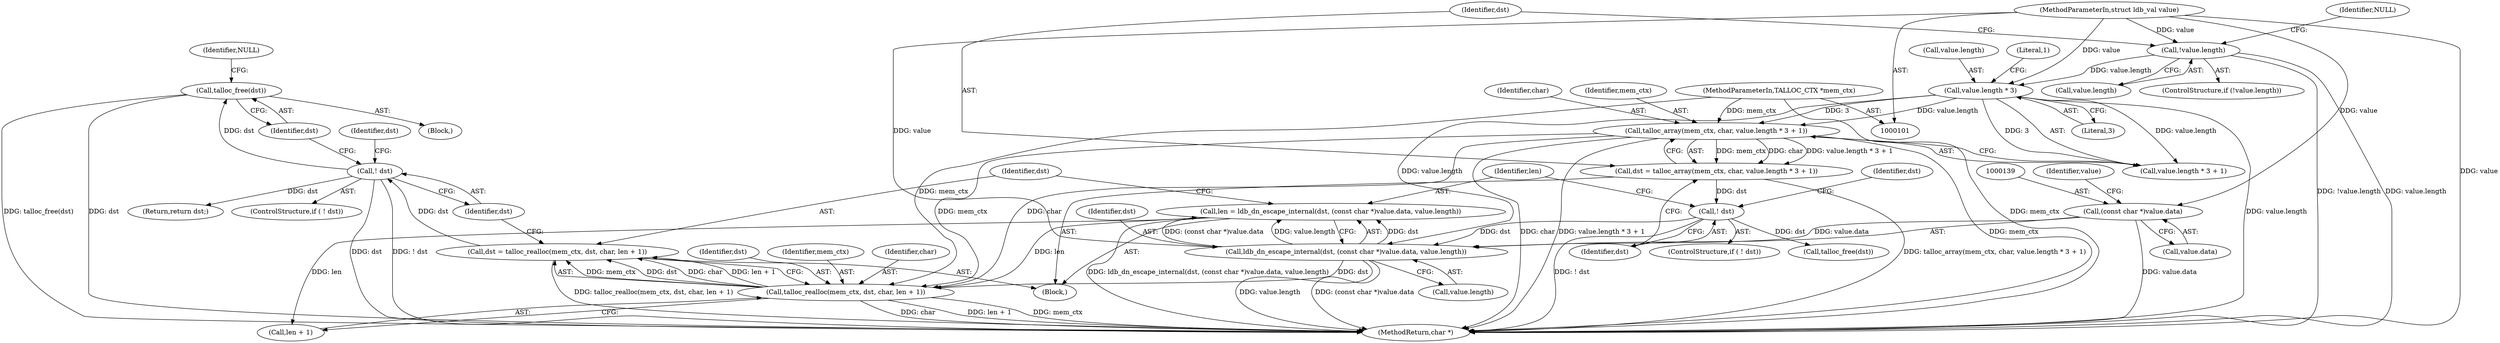 digraph "0_samba_0454b95657846fcecf0f51b6f1194faac02518bd@API" {
"1000159" [label="(Call,talloc_free(dst))"];
"1000156" [label="(Call,! dst)"];
"1000146" [label="(Call,dst = talloc_realloc(mem_ctx, dst, char, len + 1))"];
"1000148" [label="(Call,talloc_realloc(mem_ctx, dst, char, len + 1))"];
"1000116" [label="(Call,talloc_array(mem_ctx, char, value.length * 3 + 1))"];
"1000102" [label="(MethodParameterIn,TALLOC_CTX *mem_ctx)"];
"1000120" [label="(Call,value.length * 3)"];
"1000108" [label="(Call,!value.length)"];
"1000103" [label="(MethodParameterIn,struct ldb_val value)"];
"1000136" [label="(Call,ldb_dn_escape_internal(dst, (const char *)value.data, value.length))"];
"1000127" [label="(Call,! dst)"];
"1000114" [label="(Call,dst = talloc_array(mem_ctx, char, value.length * 3 + 1))"];
"1000138" [label="(Call,(const char *)value.data)"];
"1000134" [label="(Call,len = ldb_dn_escape_internal(dst, (const char *)value.data, value.length))"];
"1000116" [label="(Call,talloc_array(mem_ctx, char, value.length * 3 + 1))"];
"1000143" [label="(Call,value.length)"];
"1000124" [label="(Literal,3)"];
"1000156" [label="(Call,! dst)"];
"1000114" [label="(Call,dst = talloc_array(mem_ctx, char, value.length * 3 + 1))"];
"1000137" [label="(Identifier,dst)"];
"1000128" [label="(Identifier,dst)"];
"1000168" [label="(Return,return dst;)"];
"1000150" [label="(Identifier,dst)"];
"1000134" [label="(Call,len = ldb_dn_escape_internal(dst, (const char *)value.data, value.length))"];
"1000118" [label="(Identifier,char)"];
"1000155" [label="(ControlStructure,if ( ! dst))"];
"1000152" [label="(Call,len + 1)"];
"1000125" [label="(Literal,1)"];
"1000115" [label="(Identifier,dst)"];
"1000119" [label="(Call,value.length * 3 + 1)"];
"1000159" [label="(Call,talloc_free(dst))"];
"1000120" [label="(Call,value.length * 3)"];
"1000140" [label="(Call,value.data)"];
"1000162" [label="(Identifier,NULL)"];
"1000138" [label="(Call,(const char *)value.data)"];
"1000157" [label="(Identifier,dst)"];
"1000108" [label="(Call,!value.length)"];
"1000127" [label="(Call,! dst)"];
"1000126" [label="(ControlStructure,if ( ! dst))"];
"1000130" [label="(Call,talloc_free(dst))"];
"1000144" [label="(Identifier,value)"];
"1000117" [label="(Identifier,mem_ctx)"];
"1000107" [label="(ControlStructure,if (!value.length))"];
"1000170" [label="(MethodReturn,char *)"];
"1000103" [label="(MethodParameterIn,struct ldb_val value)"];
"1000146" [label="(Call,dst = talloc_realloc(mem_ctx, dst, char, len + 1))"];
"1000121" [label="(Call,value.length)"];
"1000135" [label="(Identifier,len)"];
"1000158" [label="(Block,)"];
"1000148" [label="(Call,talloc_realloc(mem_ctx, dst, char, len + 1))"];
"1000149" [label="(Identifier,mem_ctx)"];
"1000102" [label="(MethodParameterIn,TALLOC_CTX *mem_ctx)"];
"1000113" [label="(Identifier,NULL)"];
"1000109" [label="(Call,value.length)"];
"1000160" [label="(Identifier,dst)"];
"1000147" [label="(Identifier,dst)"];
"1000131" [label="(Identifier,dst)"];
"1000104" [label="(Block,)"];
"1000151" [label="(Identifier,char)"];
"1000165" [label="(Identifier,dst)"];
"1000136" [label="(Call,ldb_dn_escape_internal(dst, (const char *)value.data, value.length))"];
"1000159" -> "1000158"  [label="AST: "];
"1000159" -> "1000160"  [label="CFG: "];
"1000160" -> "1000159"  [label="AST: "];
"1000162" -> "1000159"  [label="CFG: "];
"1000159" -> "1000170"  [label="DDG: talloc_free(dst)"];
"1000159" -> "1000170"  [label="DDG: dst"];
"1000156" -> "1000159"  [label="DDG: dst"];
"1000156" -> "1000155"  [label="AST: "];
"1000156" -> "1000157"  [label="CFG: "];
"1000157" -> "1000156"  [label="AST: "];
"1000160" -> "1000156"  [label="CFG: "];
"1000165" -> "1000156"  [label="CFG: "];
"1000156" -> "1000170"  [label="DDG: dst"];
"1000156" -> "1000170"  [label="DDG: ! dst"];
"1000146" -> "1000156"  [label="DDG: dst"];
"1000156" -> "1000168"  [label="DDG: dst"];
"1000146" -> "1000104"  [label="AST: "];
"1000146" -> "1000148"  [label="CFG: "];
"1000147" -> "1000146"  [label="AST: "];
"1000148" -> "1000146"  [label="AST: "];
"1000157" -> "1000146"  [label="CFG: "];
"1000146" -> "1000170"  [label="DDG: talloc_realloc(mem_ctx, dst, char, len + 1)"];
"1000148" -> "1000146"  [label="DDG: mem_ctx"];
"1000148" -> "1000146"  [label="DDG: dst"];
"1000148" -> "1000146"  [label="DDG: char"];
"1000148" -> "1000146"  [label="DDG: len + 1"];
"1000148" -> "1000152"  [label="CFG: "];
"1000149" -> "1000148"  [label="AST: "];
"1000150" -> "1000148"  [label="AST: "];
"1000151" -> "1000148"  [label="AST: "];
"1000152" -> "1000148"  [label="AST: "];
"1000148" -> "1000170"  [label="DDG: char"];
"1000148" -> "1000170"  [label="DDG: len + 1"];
"1000148" -> "1000170"  [label="DDG: mem_ctx"];
"1000116" -> "1000148"  [label="DDG: mem_ctx"];
"1000116" -> "1000148"  [label="DDG: char"];
"1000102" -> "1000148"  [label="DDG: mem_ctx"];
"1000136" -> "1000148"  [label="DDG: dst"];
"1000134" -> "1000148"  [label="DDG: len"];
"1000116" -> "1000114"  [label="AST: "];
"1000116" -> "1000119"  [label="CFG: "];
"1000117" -> "1000116"  [label="AST: "];
"1000118" -> "1000116"  [label="AST: "];
"1000119" -> "1000116"  [label="AST: "];
"1000114" -> "1000116"  [label="CFG: "];
"1000116" -> "1000170"  [label="DDG: char"];
"1000116" -> "1000170"  [label="DDG: value.length * 3 + 1"];
"1000116" -> "1000170"  [label="DDG: mem_ctx"];
"1000116" -> "1000114"  [label="DDG: mem_ctx"];
"1000116" -> "1000114"  [label="DDG: char"];
"1000116" -> "1000114"  [label="DDG: value.length * 3 + 1"];
"1000102" -> "1000116"  [label="DDG: mem_ctx"];
"1000120" -> "1000116"  [label="DDG: value.length"];
"1000120" -> "1000116"  [label="DDG: 3"];
"1000102" -> "1000101"  [label="AST: "];
"1000102" -> "1000170"  [label="DDG: mem_ctx"];
"1000120" -> "1000119"  [label="AST: "];
"1000120" -> "1000124"  [label="CFG: "];
"1000121" -> "1000120"  [label="AST: "];
"1000124" -> "1000120"  [label="AST: "];
"1000125" -> "1000120"  [label="CFG: "];
"1000120" -> "1000170"  [label="DDG: value.length"];
"1000120" -> "1000119"  [label="DDG: value.length"];
"1000120" -> "1000119"  [label="DDG: 3"];
"1000108" -> "1000120"  [label="DDG: value.length"];
"1000103" -> "1000120"  [label="DDG: value"];
"1000120" -> "1000136"  [label="DDG: value.length"];
"1000108" -> "1000107"  [label="AST: "];
"1000108" -> "1000109"  [label="CFG: "];
"1000109" -> "1000108"  [label="AST: "];
"1000113" -> "1000108"  [label="CFG: "];
"1000115" -> "1000108"  [label="CFG: "];
"1000108" -> "1000170"  [label="DDG: !value.length"];
"1000108" -> "1000170"  [label="DDG: value.length"];
"1000103" -> "1000108"  [label="DDG: value"];
"1000103" -> "1000101"  [label="AST: "];
"1000103" -> "1000170"  [label="DDG: value"];
"1000103" -> "1000138"  [label="DDG: value"];
"1000103" -> "1000136"  [label="DDG: value"];
"1000136" -> "1000134"  [label="AST: "];
"1000136" -> "1000143"  [label="CFG: "];
"1000137" -> "1000136"  [label="AST: "];
"1000138" -> "1000136"  [label="AST: "];
"1000143" -> "1000136"  [label="AST: "];
"1000134" -> "1000136"  [label="CFG: "];
"1000136" -> "1000170"  [label="DDG: value.length"];
"1000136" -> "1000170"  [label="DDG: (const char *)value.data"];
"1000136" -> "1000134"  [label="DDG: dst"];
"1000136" -> "1000134"  [label="DDG: (const char *)value.data"];
"1000136" -> "1000134"  [label="DDG: value.length"];
"1000127" -> "1000136"  [label="DDG: dst"];
"1000138" -> "1000136"  [label="DDG: value.data"];
"1000127" -> "1000126"  [label="AST: "];
"1000127" -> "1000128"  [label="CFG: "];
"1000128" -> "1000127"  [label="AST: "];
"1000131" -> "1000127"  [label="CFG: "];
"1000135" -> "1000127"  [label="CFG: "];
"1000127" -> "1000170"  [label="DDG: ! dst"];
"1000114" -> "1000127"  [label="DDG: dst"];
"1000127" -> "1000130"  [label="DDG: dst"];
"1000114" -> "1000104"  [label="AST: "];
"1000115" -> "1000114"  [label="AST: "];
"1000128" -> "1000114"  [label="CFG: "];
"1000114" -> "1000170"  [label="DDG: talloc_array(mem_ctx, char, value.length * 3 + 1)"];
"1000138" -> "1000140"  [label="CFG: "];
"1000139" -> "1000138"  [label="AST: "];
"1000140" -> "1000138"  [label="AST: "];
"1000144" -> "1000138"  [label="CFG: "];
"1000138" -> "1000170"  [label="DDG: value.data"];
"1000134" -> "1000104"  [label="AST: "];
"1000135" -> "1000134"  [label="AST: "];
"1000147" -> "1000134"  [label="CFG: "];
"1000134" -> "1000170"  [label="DDG: ldb_dn_escape_internal(dst, (const char *)value.data, value.length)"];
"1000134" -> "1000152"  [label="DDG: len"];
}
